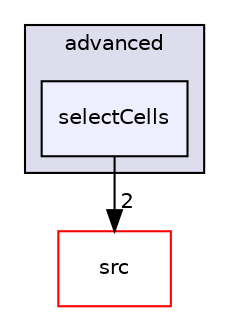 digraph "applications/utilities/mesh/advanced/selectCells" {
  bgcolor=transparent;
  compound=true
  node [ fontsize="10", fontname="Helvetica"];
  edge [ labelfontsize="10", labelfontname="Helvetica"];
  subgraph clusterdir_33cf184158805ce1a4614f861f9c9f7a {
    graph [ bgcolor="#ddddee", pencolor="black", label="advanced" fontname="Helvetica", fontsize="10", URL="dir_33cf184158805ce1a4614f861f9c9f7a.html"]
  dir_7f35309f7648570777412acccb9a59cb [shape=box, label="selectCells", style="filled", fillcolor="#eeeeff", pencolor="black", URL="dir_7f35309f7648570777412acccb9a59cb.html"];
  }
  dir_68267d1309a1af8e8297ef4c3efbcdba [shape=box label="src" color="red" URL="dir_68267d1309a1af8e8297ef4c3efbcdba.html"];
  dir_7f35309f7648570777412acccb9a59cb->dir_68267d1309a1af8e8297ef4c3efbcdba [headlabel="2", labeldistance=1.5 headhref="dir_000471_000730.html"];
}
